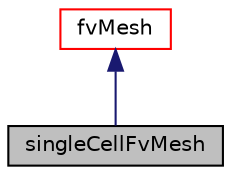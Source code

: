 digraph "singleCellFvMesh"
{
  bgcolor="transparent";
  edge [fontname="Helvetica",fontsize="10",labelfontname="Helvetica",labelfontsize="10"];
  node [fontname="Helvetica",fontsize="10",shape=record];
  Node22 [label="singleCellFvMesh",height=0.2,width=0.4,color="black", fillcolor="grey75", style="filled", fontcolor="black"];
  Node23 -> Node22 [dir="back",color="midnightblue",fontsize="10",style="solid",fontname="Helvetica"];
  Node23 [label="fvMesh",height=0.2,width=0.4,color="red",URL="$a23593.html",tooltip="Mesh data needed to do the Finite Volume discretisation. "];
}
